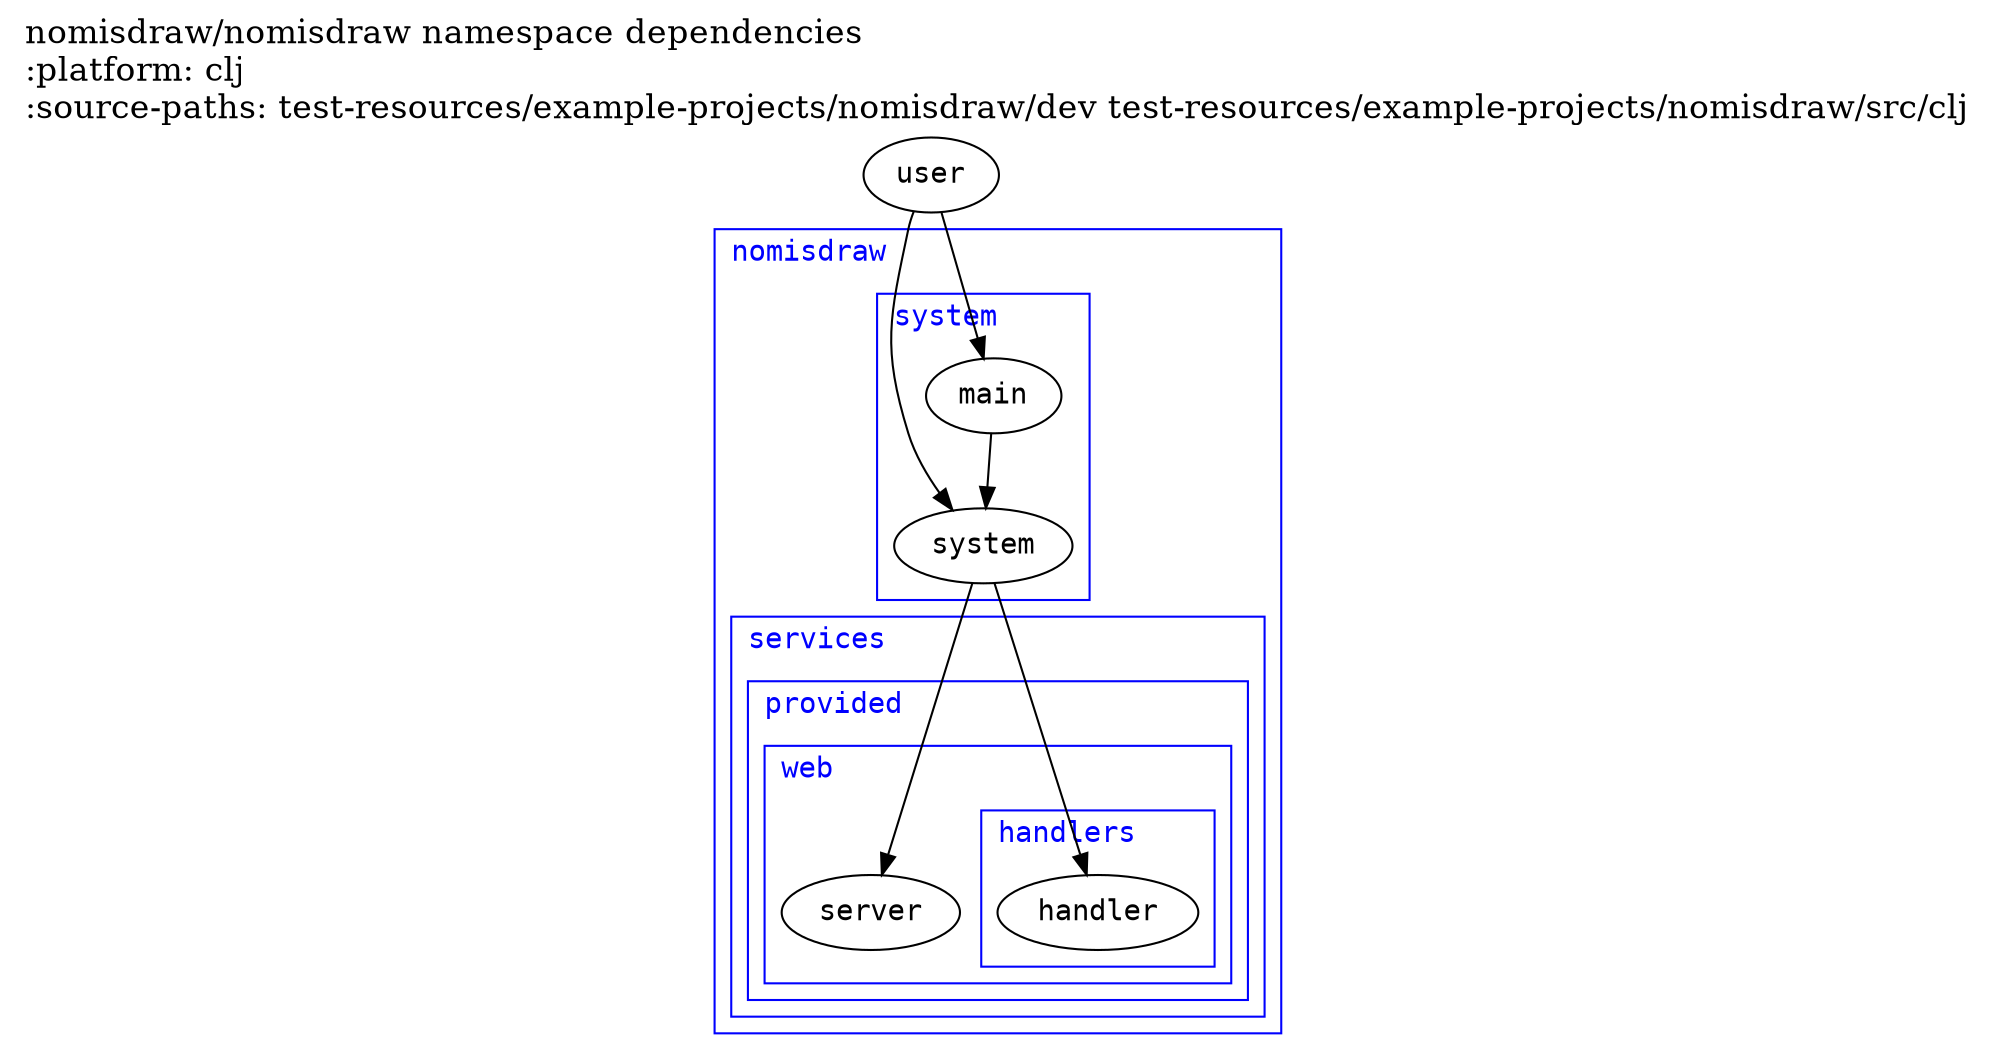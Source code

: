 digraph {
graph[dpi=300, rankdir=TP]
node[fontname="Monospace"]
edge[fontname="Monospace"]

node2[style=solid, label="user", color=black, fontcolor=black]
labeljust=left
subgraph cluster4 {
graph[dpi=100, style=solid, label="nomisdraw", color=blue, fontcolor=blue, fontname="Monospace", rankdir=TP]
node[fontname="Monospace"]
edge[fontname="Monospace"]

labeljust=left
subgraph cluster6 {
graph[dpi=100, style=solid, label="system", color=blue, fontcolor=blue, fontname="Monospace", rankdir=TP]
node[fontname="Monospace"]
edge[fontname="Monospace"]

node8[style=solid, label="system", color=black, fontcolor=black]
node10[style=solid, label="main", color=black, fontcolor=black]
labeljust=left
}

subgraph cluster12 {
graph[dpi=100, style=solid, label="services", color=blue, fontcolor=blue, fontname="Monospace", rankdir=TP]
node[fontname="Monospace"]
edge[fontname="Monospace"]

labeljust=left
subgraph cluster14 {
graph[dpi=100, style=solid, label="provided", color=blue, fontcolor=blue, fontname="Monospace", rankdir=TP]
node[fontname="Monospace"]
edge[fontname="Monospace"]

labeljust=left
subgraph cluster16 {
graph[dpi=100, style=solid, label="web", color=blue, fontcolor=blue, fontname="Monospace", rankdir=TP]
node[fontname="Monospace"]
edge[fontname="Monospace"]

node18[style=solid, label="server", color=black, fontcolor=black]
labeljust=left
subgraph cluster20 {
graph[dpi=100, style=solid, label="handlers", color=blue, fontcolor=blue, fontname="Monospace", rankdir=TP]
node[fontname="Monospace"]
edge[fontname="Monospace"]

node22[style=solid, label="handler", color=black, fontcolor=black]
labeljust=left
}

}

}

}

}

node2 -> node8[style=solid, label=""]
node2 -> node10[style=solid, label=""]
node8 -> node22[style=solid, label=""]
node8 -> node18[style=solid, label=""]
node10 -> node8[style=solid, label=""]
label="nomisdraw/nomisdraw namespace dependencies\l:platform: clj\l:source-paths: test-resources/example-projects/nomisdraw/dev test-resources/example-projects/nomisdraw/src/clj\l"
labelloc=top
fontsize=16.0
}
